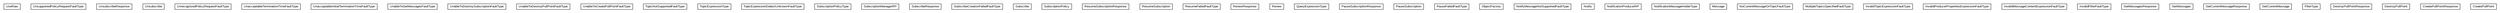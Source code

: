 #!/usr/local/bin/dot
#
# Class diagram 
# Generated by UMLGraph version R5_6-24-gf6e263 (http://www.umlgraph.org/)
#

digraph G {
	edge [fontname="arial",fontsize=10,labelfontname="arial",labelfontsize=10];
	node [fontname="arial",fontsize=10,shape=plaintext];
	nodesep=0.25;
	ranksep=0.5;
	// org.oasis_open.docs.wsn.b_2.UseRaw
	c3364 [label=<<table title="org.oasis_open.docs.wsn.b_2.UseRaw" border="0" cellborder="1" cellspacing="0" cellpadding="2" port="p" href="./UseRaw.html">
		<tr><td><table border="0" cellspacing="0" cellpadding="1">
<tr><td align="center" balign="center"> UseRaw </td></tr>
		</table></td></tr>
		</table>>, URL="./UseRaw.html", fontname="arial", fontcolor="black", fontsize=10.0];
	// org.oasis_open.docs.wsn.b_2.UnsupportedPolicyRequestFaultType
	c3365 [label=<<table title="org.oasis_open.docs.wsn.b_2.UnsupportedPolicyRequestFaultType" border="0" cellborder="1" cellspacing="0" cellpadding="2" port="p" href="./UnsupportedPolicyRequestFaultType.html">
		<tr><td><table border="0" cellspacing="0" cellpadding="1">
<tr><td align="center" balign="center"> UnsupportedPolicyRequestFaultType </td></tr>
		</table></td></tr>
		</table>>, URL="./UnsupportedPolicyRequestFaultType.html", fontname="arial", fontcolor="black", fontsize=10.0];
	// org.oasis_open.docs.wsn.b_2.UnsubscribeResponse
	c3366 [label=<<table title="org.oasis_open.docs.wsn.b_2.UnsubscribeResponse" border="0" cellborder="1" cellspacing="0" cellpadding="2" port="p" href="./UnsubscribeResponse.html">
		<tr><td><table border="0" cellspacing="0" cellpadding="1">
<tr><td align="center" balign="center"> UnsubscribeResponse </td></tr>
		</table></td></tr>
		</table>>, URL="./UnsubscribeResponse.html", fontname="arial", fontcolor="black", fontsize=10.0];
	// org.oasis_open.docs.wsn.b_2.Unsubscribe
	c3367 [label=<<table title="org.oasis_open.docs.wsn.b_2.Unsubscribe" border="0" cellborder="1" cellspacing="0" cellpadding="2" port="p" href="./Unsubscribe.html">
		<tr><td><table border="0" cellspacing="0" cellpadding="1">
<tr><td align="center" balign="center"> Unsubscribe </td></tr>
		</table></td></tr>
		</table>>, URL="./Unsubscribe.html", fontname="arial", fontcolor="black", fontsize=10.0];
	// org.oasis_open.docs.wsn.b_2.UnrecognizedPolicyRequestFaultType
	c3368 [label=<<table title="org.oasis_open.docs.wsn.b_2.UnrecognizedPolicyRequestFaultType" border="0" cellborder="1" cellspacing="0" cellpadding="2" port="p" href="./UnrecognizedPolicyRequestFaultType.html">
		<tr><td><table border="0" cellspacing="0" cellpadding="1">
<tr><td align="center" balign="center"> UnrecognizedPolicyRequestFaultType </td></tr>
		</table></td></tr>
		</table>>, URL="./UnrecognizedPolicyRequestFaultType.html", fontname="arial", fontcolor="black", fontsize=10.0];
	// org.oasis_open.docs.wsn.b_2.UnacceptableTerminationTimeFaultType
	c3369 [label=<<table title="org.oasis_open.docs.wsn.b_2.UnacceptableTerminationTimeFaultType" border="0" cellborder="1" cellspacing="0" cellpadding="2" port="p" href="./UnacceptableTerminationTimeFaultType.html">
		<tr><td><table border="0" cellspacing="0" cellpadding="1">
<tr><td align="center" balign="center"> UnacceptableTerminationTimeFaultType </td></tr>
		</table></td></tr>
		</table>>, URL="./UnacceptableTerminationTimeFaultType.html", fontname="arial", fontcolor="black", fontsize=10.0];
	// org.oasis_open.docs.wsn.b_2.UnacceptableInitialTerminationTimeFaultType
	c3370 [label=<<table title="org.oasis_open.docs.wsn.b_2.UnacceptableInitialTerminationTimeFaultType" border="0" cellborder="1" cellspacing="0" cellpadding="2" port="p" href="./UnacceptableInitialTerminationTimeFaultType.html">
		<tr><td><table border="0" cellspacing="0" cellpadding="1">
<tr><td align="center" balign="center"> UnacceptableInitialTerminationTimeFaultType </td></tr>
		</table></td></tr>
		</table>>, URL="./UnacceptableInitialTerminationTimeFaultType.html", fontname="arial", fontcolor="black", fontsize=10.0];
	// org.oasis_open.docs.wsn.b_2.UnableToGetMessagesFaultType
	c3371 [label=<<table title="org.oasis_open.docs.wsn.b_2.UnableToGetMessagesFaultType" border="0" cellborder="1" cellspacing="0" cellpadding="2" port="p" href="./UnableToGetMessagesFaultType.html">
		<tr><td><table border="0" cellspacing="0" cellpadding="1">
<tr><td align="center" balign="center"> UnableToGetMessagesFaultType </td></tr>
		</table></td></tr>
		</table>>, URL="./UnableToGetMessagesFaultType.html", fontname="arial", fontcolor="black", fontsize=10.0];
	// org.oasis_open.docs.wsn.b_2.UnableToDestroySubscriptionFaultType
	c3372 [label=<<table title="org.oasis_open.docs.wsn.b_2.UnableToDestroySubscriptionFaultType" border="0" cellborder="1" cellspacing="0" cellpadding="2" port="p" href="./UnableToDestroySubscriptionFaultType.html">
		<tr><td><table border="0" cellspacing="0" cellpadding="1">
<tr><td align="center" balign="center"> UnableToDestroySubscriptionFaultType </td></tr>
		</table></td></tr>
		</table>>, URL="./UnableToDestroySubscriptionFaultType.html", fontname="arial", fontcolor="black", fontsize=10.0];
	// org.oasis_open.docs.wsn.b_2.UnableToDestroyPullPointFaultType
	c3373 [label=<<table title="org.oasis_open.docs.wsn.b_2.UnableToDestroyPullPointFaultType" border="0" cellborder="1" cellspacing="0" cellpadding="2" port="p" href="./UnableToDestroyPullPointFaultType.html">
		<tr><td><table border="0" cellspacing="0" cellpadding="1">
<tr><td align="center" balign="center"> UnableToDestroyPullPointFaultType </td></tr>
		</table></td></tr>
		</table>>, URL="./UnableToDestroyPullPointFaultType.html", fontname="arial", fontcolor="black", fontsize=10.0];
	// org.oasis_open.docs.wsn.b_2.UnableToCreatePullPointFaultType
	c3374 [label=<<table title="org.oasis_open.docs.wsn.b_2.UnableToCreatePullPointFaultType" border="0" cellborder="1" cellspacing="0" cellpadding="2" port="p" href="./UnableToCreatePullPointFaultType.html">
		<tr><td><table border="0" cellspacing="0" cellpadding="1">
<tr><td align="center" balign="center"> UnableToCreatePullPointFaultType </td></tr>
		</table></td></tr>
		</table>>, URL="./UnableToCreatePullPointFaultType.html", fontname="arial", fontcolor="black", fontsize=10.0];
	// org.oasis_open.docs.wsn.b_2.TopicNotSupportedFaultType
	c3375 [label=<<table title="org.oasis_open.docs.wsn.b_2.TopicNotSupportedFaultType" border="0" cellborder="1" cellspacing="0" cellpadding="2" port="p" href="./TopicNotSupportedFaultType.html">
		<tr><td><table border="0" cellspacing="0" cellpadding="1">
<tr><td align="center" balign="center"> TopicNotSupportedFaultType </td></tr>
		</table></td></tr>
		</table>>, URL="./TopicNotSupportedFaultType.html", fontname="arial", fontcolor="black", fontsize=10.0];
	// org.oasis_open.docs.wsn.b_2.TopicExpressionType
	c3376 [label=<<table title="org.oasis_open.docs.wsn.b_2.TopicExpressionType" border="0" cellborder="1" cellspacing="0" cellpadding="2" port="p" href="./TopicExpressionType.html">
		<tr><td><table border="0" cellspacing="0" cellpadding="1">
<tr><td align="center" balign="center"> TopicExpressionType </td></tr>
		</table></td></tr>
		</table>>, URL="./TopicExpressionType.html", fontname="arial", fontcolor="black", fontsize=10.0];
	// org.oasis_open.docs.wsn.b_2.TopicExpressionDialectUnknownFaultType
	c3377 [label=<<table title="org.oasis_open.docs.wsn.b_2.TopicExpressionDialectUnknownFaultType" border="0" cellborder="1" cellspacing="0" cellpadding="2" port="p" href="./TopicExpressionDialectUnknownFaultType.html">
		<tr><td><table border="0" cellspacing="0" cellpadding="1">
<tr><td align="center" balign="center"> TopicExpressionDialectUnknownFaultType </td></tr>
		</table></td></tr>
		</table>>, URL="./TopicExpressionDialectUnknownFaultType.html", fontname="arial", fontcolor="black", fontsize=10.0];
	// org.oasis_open.docs.wsn.b_2.SubscriptionPolicyType
	c3378 [label=<<table title="org.oasis_open.docs.wsn.b_2.SubscriptionPolicyType" border="0" cellborder="1" cellspacing="0" cellpadding="2" port="p" href="./SubscriptionPolicyType.html">
		<tr><td><table border="0" cellspacing="0" cellpadding="1">
<tr><td align="center" balign="center"> SubscriptionPolicyType </td></tr>
		</table></td></tr>
		</table>>, URL="./SubscriptionPolicyType.html", fontname="arial", fontcolor="black", fontsize=10.0];
	// org.oasis_open.docs.wsn.b_2.SubscriptionManagerRP
	c3379 [label=<<table title="org.oasis_open.docs.wsn.b_2.SubscriptionManagerRP" border="0" cellborder="1" cellspacing="0" cellpadding="2" port="p" href="./SubscriptionManagerRP.html">
		<tr><td><table border="0" cellspacing="0" cellpadding="1">
<tr><td align="center" balign="center"> SubscriptionManagerRP </td></tr>
		</table></td></tr>
		</table>>, URL="./SubscriptionManagerRP.html", fontname="arial", fontcolor="black", fontsize=10.0];
	// org.oasis_open.docs.wsn.b_2.SubscribeResponse
	c3380 [label=<<table title="org.oasis_open.docs.wsn.b_2.SubscribeResponse" border="0" cellborder="1" cellspacing="0" cellpadding="2" port="p" href="./SubscribeResponse.html">
		<tr><td><table border="0" cellspacing="0" cellpadding="1">
<tr><td align="center" balign="center"> SubscribeResponse </td></tr>
		</table></td></tr>
		</table>>, URL="./SubscribeResponse.html", fontname="arial", fontcolor="black", fontsize=10.0];
	// org.oasis_open.docs.wsn.b_2.SubscribeCreationFailedFaultType
	c3381 [label=<<table title="org.oasis_open.docs.wsn.b_2.SubscribeCreationFailedFaultType" border="0" cellborder="1" cellspacing="0" cellpadding="2" port="p" href="./SubscribeCreationFailedFaultType.html">
		<tr><td><table border="0" cellspacing="0" cellpadding="1">
<tr><td align="center" balign="center"> SubscribeCreationFailedFaultType </td></tr>
		</table></td></tr>
		</table>>, URL="./SubscribeCreationFailedFaultType.html", fontname="arial", fontcolor="black", fontsize=10.0];
	// org.oasis_open.docs.wsn.b_2.Subscribe
	c3382 [label=<<table title="org.oasis_open.docs.wsn.b_2.Subscribe" border="0" cellborder="1" cellspacing="0" cellpadding="2" port="p" href="./Subscribe.html">
		<tr><td><table border="0" cellspacing="0" cellpadding="1">
<tr><td align="center" balign="center"> Subscribe </td></tr>
		</table></td></tr>
		</table>>, URL="./Subscribe.html", fontname="arial", fontcolor="black", fontsize=10.0];
	// org.oasis_open.docs.wsn.b_2.Subscribe.SubscriptionPolicy
	c3383 [label=<<table title="org.oasis_open.docs.wsn.b_2.Subscribe.SubscriptionPolicy" border="0" cellborder="1" cellspacing="0" cellpadding="2" port="p" href="./Subscribe.SubscriptionPolicy.html">
		<tr><td><table border="0" cellspacing="0" cellpadding="1">
<tr><td align="center" balign="center"> SubscriptionPolicy </td></tr>
		</table></td></tr>
		</table>>, URL="./Subscribe.SubscriptionPolicy.html", fontname="arial", fontcolor="black", fontsize=10.0];
	// org.oasis_open.docs.wsn.b_2.ResumeSubscriptionResponse
	c3384 [label=<<table title="org.oasis_open.docs.wsn.b_2.ResumeSubscriptionResponse" border="0" cellborder="1" cellspacing="0" cellpadding="2" port="p" href="./ResumeSubscriptionResponse.html">
		<tr><td><table border="0" cellspacing="0" cellpadding="1">
<tr><td align="center" balign="center"> ResumeSubscriptionResponse </td></tr>
		</table></td></tr>
		</table>>, URL="./ResumeSubscriptionResponse.html", fontname="arial", fontcolor="black", fontsize=10.0];
	// org.oasis_open.docs.wsn.b_2.ResumeSubscription
	c3385 [label=<<table title="org.oasis_open.docs.wsn.b_2.ResumeSubscription" border="0" cellborder="1" cellspacing="0" cellpadding="2" port="p" href="./ResumeSubscription.html">
		<tr><td><table border="0" cellspacing="0" cellpadding="1">
<tr><td align="center" balign="center"> ResumeSubscription </td></tr>
		</table></td></tr>
		</table>>, URL="./ResumeSubscription.html", fontname="arial", fontcolor="black", fontsize=10.0];
	// org.oasis_open.docs.wsn.b_2.ResumeFailedFaultType
	c3386 [label=<<table title="org.oasis_open.docs.wsn.b_2.ResumeFailedFaultType" border="0" cellborder="1" cellspacing="0" cellpadding="2" port="p" href="./ResumeFailedFaultType.html">
		<tr><td><table border="0" cellspacing="0" cellpadding="1">
<tr><td align="center" balign="center"> ResumeFailedFaultType </td></tr>
		</table></td></tr>
		</table>>, URL="./ResumeFailedFaultType.html", fontname="arial", fontcolor="black", fontsize=10.0];
	// org.oasis_open.docs.wsn.b_2.RenewResponse
	c3387 [label=<<table title="org.oasis_open.docs.wsn.b_2.RenewResponse" border="0" cellborder="1" cellspacing="0" cellpadding="2" port="p" href="./RenewResponse.html">
		<tr><td><table border="0" cellspacing="0" cellpadding="1">
<tr><td align="center" balign="center"> RenewResponse </td></tr>
		</table></td></tr>
		</table>>, URL="./RenewResponse.html", fontname="arial", fontcolor="black", fontsize=10.0];
	// org.oasis_open.docs.wsn.b_2.Renew
	c3388 [label=<<table title="org.oasis_open.docs.wsn.b_2.Renew" border="0" cellborder="1" cellspacing="0" cellpadding="2" port="p" href="./Renew.html">
		<tr><td><table border="0" cellspacing="0" cellpadding="1">
<tr><td align="center" balign="center"> Renew </td></tr>
		</table></td></tr>
		</table>>, URL="./Renew.html", fontname="arial", fontcolor="black", fontsize=10.0];
	// org.oasis_open.docs.wsn.b_2.QueryExpressionType
	c3389 [label=<<table title="org.oasis_open.docs.wsn.b_2.QueryExpressionType" border="0" cellborder="1" cellspacing="0" cellpadding="2" port="p" href="./QueryExpressionType.html">
		<tr><td><table border="0" cellspacing="0" cellpadding="1">
<tr><td align="center" balign="center"> QueryExpressionType </td></tr>
		</table></td></tr>
		</table>>, URL="./QueryExpressionType.html", fontname="arial", fontcolor="black", fontsize=10.0];
	// org.oasis_open.docs.wsn.b_2.PauseSubscriptionResponse
	c3390 [label=<<table title="org.oasis_open.docs.wsn.b_2.PauseSubscriptionResponse" border="0" cellborder="1" cellspacing="0" cellpadding="2" port="p" href="./PauseSubscriptionResponse.html">
		<tr><td><table border="0" cellspacing="0" cellpadding="1">
<tr><td align="center" balign="center"> PauseSubscriptionResponse </td></tr>
		</table></td></tr>
		</table>>, URL="./PauseSubscriptionResponse.html", fontname="arial", fontcolor="black", fontsize=10.0];
	// org.oasis_open.docs.wsn.b_2.PauseSubscription
	c3391 [label=<<table title="org.oasis_open.docs.wsn.b_2.PauseSubscription" border="0" cellborder="1" cellspacing="0" cellpadding="2" port="p" href="./PauseSubscription.html">
		<tr><td><table border="0" cellspacing="0" cellpadding="1">
<tr><td align="center" balign="center"> PauseSubscription </td></tr>
		</table></td></tr>
		</table>>, URL="./PauseSubscription.html", fontname="arial", fontcolor="black", fontsize=10.0];
	// org.oasis_open.docs.wsn.b_2.PauseFailedFaultType
	c3392 [label=<<table title="org.oasis_open.docs.wsn.b_2.PauseFailedFaultType" border="0" cellborder="1" cellspacing="0" cellpadding="2" port="p" href="./PauseFailedFaultType.html">
		<tr><td><table border="0" cellspacing="0" cellpadding="1">
<tr><td align="center" balign="center"> PauseFailedFaultType </td></tr>
		</table></td></tr>
		</table>>, URL="./PauseFailedFaultType.html", fontname="arial", fontcolor="black", fontsize=10.0];
	// org.oasis_open.docs.wsn.b_2.ObjectFactory
	c3393 [label=<<table title="org.oasis_open.docs.wsn.b_2.ObjectFactory" border="0" cellborder="1" cellspacing="0" cellpadding="2" port="p" href="./ObjectFactory.html">
		<tr><td><table border="0" cellspacing="0" cellpadding="1">
<tr><td align="center" balign="center"> ObjectFactory </td></tr>
		</table></td></tr>
		</table>>, URL="./ObjectFactory.html", fontname="arial", fontcolor="black", fontsize=10.0];
	// org.oasis_open.docs.wsn.b_2.NotifyMessageNotSupportedFaultType
	c3394 [label=<<table title="org.oasis_open.docs.wsn.b_2.NotifyMessageNotSupportedFaultType" border="0" cellborder="1" cellspacing="0" cellpadding="2" port="p" href="./NotifyMessageNotSupportedFaultType.html">
		<tr><td><table border="0" cellspacing="0" cellpadding="1">
<tr><td align="center" balign="center"> NotifyMessageNotSupportedFaultType </td></tr>
		</table></td></tr>
		</table>>, URL="./NotifyMessageNotSupportedFaultType.html", fontname="arial", fontcolor="black", fontsize=10.0];
	// org.oasis_open.docs.wsn.b_2.Notify
	c3395 [label=<<table title="org.oasis_open.docs.wsn.b_2.Notify" border="0" cellborder="1" cellspacing="0" cellpadding="2" port="p" href="./Notify.html">
		<tr><td><table border="0" cellspacing="0" cellpadding="1">
<tr><td align="center" balign="center"> Notify </td></tr>
		</table></td></tr>
		</table>>, URL="./Notify.html", fontname="arial", fontcolor="black", fontsize=10.0];
	// org.oasis_open.docs.wsn.b_2.NotificationProducerRP
	c3396 [label=<<table title="org.oasis_open.docs.wsn.b_2.NotificationProducerRP" border="0" cellborder="1" cellspacing="0" cellpadding="2" port="p" href="./NotificationProducerRP.html">
		<tr><td><table border="0" cellspacing="0" cellpadding="1">
<tr><td align="center" balign="center"> NotificationProducerRP </td></tr>
		</table></td></tr>
		</table>>, URL="./NotificationProducerRP.html", fontname="arial", fontcolor="black", fontsize=10.0];
	// org.oasis_open.docs.wsn.b_2.NotificationMessageHolderType
	c3397 [label=<<table title="org.oasis_open.docs.wsn.b_2.NotificationMessageHolderType" border="0" cellborder="1" cellspacing="0" cellpadding="2" port="p" href="./NotificationMessageHolderType.html">
		<tr><td><table border="0" cellspacing="0" cellpadding="1">
<tr><td align="center" balign="center"> NotificationMessageHolderType </td></tr>
		</table></td></tr>
		</table>>, URL="./NotificationMessageHolderType.html", fontname="arial", fontcolor="black", fontsize=10.0];
	// org.oasis_open.docs.wsn.b_2.NotificationMessageHolderType.Message
	c3398 [label=<<table title="org.oasis_open.docs.wsn.b_2.NotificationMessageHolderType.Message" border="0" cellborder="1" cellspacing="0" cellpadding="2" port="p" href="./NotificationMessageHolderType.Message.html">
		<tr><td><table border="0" cellspacing="0" cellpadding="1">
<tr><td align="center" balign="center"> Message </td></tr>
		</table></td></tr>
		</table>>, URL="./NotificationMessageHolderType.Message.html", fontname="arial", fontcolor="black", fontsize=10.0];
	// org.oasis_open.docs.wsn.b_2.NoCurrentMessageOnTopicFaultType
	c3399 [label=<<table title="org.oasis_open.docs.wsn.b_2.NoCurrentMessageOnTopicFaultType" border="0" cellborder="1" cellspacing="0" cellpadding="2" port="p" href="./NoCurrentMessageOnTopicFaultType.html">
		<tr><td><table border="0" cellspacing="0" cellpadding="1">
<tr><td align="center" balign="center"> NoCurrentMessageOnTopicFaultType </td></tr>
		</table></td></tr>
		</table>>, URL="./NoCurrentMessageOnTopicFaultType.html", fontname="arial", fontcolor="black", fontsize=10.0];
	// org.oasis_open.docs.wsn.b_2.MultipleTopicsSpecifiedFaultType
	c3400 [label=<<table title="org.oasis_open.docs.wsn.b_2.MultipleTopicsSpecifiedFaultType" border="0" cellborder="1" cellspacing="0" cellpadding="2" port="p" href="./MultipleTopicsSpecifiedFaultType.html">
		<tr><td><table border="0" cellspacing="0" cellpadding="1">
<tr><td align="center" balign="center"> MultipleTopicsSpecifiedFaultType </td></tr>
		</table></td></tr>
		</table>>, URL="./MultipleTopicsSpecifiedFaultType.html", fontname="arial", fontcolor="black", fontsize=10.0];
	// org.oasis_open.docs.wsn.b_2.InvalidTopicExpressionFaultType
	c3401 [label=<<table title="org.oasis_open.docs.wsn.b_2.InvalidTopicExpressionFaultType" border="0" cellborder="1" cellspacing="0" cellpadding="2" port="p" href="./InvalidTopicExpressionFaultType.html">
		<tr><td><table border="0" cellspacing="0" cellpadding="1">
<tr><td align="center" balign="center"> InvalidTopicExpressionFaultType </td></tr>
		</table></td></tr>
		</table>>, URL="./InvalidTopicExpressionFaultType.html", fontname="arial", fontcolor="black", fontsize=10.0];
	// org.oasis_open.docs.wsn.b_2.InvalidProducerPropertiesExpressionFaultType
	c3402 [label=<<table title="org.oasis_open.docs.wsn.b_2.InvalidProducerPropertiesExpressionFaultType" border="0" cellborder="1" cellspacing="0" cellpadding="2" port="p" href="./InvalidProducerPropertiesExpressionFaultType.html">
		<tr><td><table border="0" cellspacing="0" cellpadding="1">
<tr><td align="center" balign="center"> InvalidProducerPropertiesExpressionFaultType </td></tr>
		</table></td></tr>
		</table>>, URL="./InvalidProducerPropertiesExpressionFaultType.html", fontname="arial", fontcolor="black", fontsize=10.0];
	// org.oasis_open.docs.wsn.b_2.InvalidMessageContentExpressionFaultType
	c3403 [label=<<table title="org.oasis_open.docs.wsn.b_2.InvalidMessageContentExpressionFaultType" border="0" cellborder="1" cellspacing="0" cellpadding="2" port="p" href="./InvalidMessageContentExpressionFaultType.html">
		<tr><td><table border="0" cellspacing="0" cellpadding="1">
<tr><td align="center" balign="center"> InvalidMessageContentExpressionFaultType </td></tr>
		</table></td></tr>
		</table>>, URL="./InvalidMessageContentExpressionFaultType.html", fontname="arial", fontcolor="black", fontsize=10.0];
	// org.oasis_open.docs.wsn.b_2.InvalidFilterFaultType
	c3404 [label=<<table title="org.oasis_open.docs.wsn.b_2.InvalidFilterFaultType" border="0" cellborder="1" cellspacing="0" cellpadding="2" port="p" href="./InvalidFilterFaultType.html">
		<tr><td><table border="0" cellspacing="0" cellpadding="1">
<tr><td align="center" balign="center"> InvalidFilterFaultType </td></tr>
		</table></td></tr>
		</table>>, URL="./InvalidFilterFaultType.html", fontname="arial", fontcolor="black", fontsize=10.0];
	// org.oasis_open.docs.wsn.b_2.GetMessagesResponse
	c3405 [label=<<table title="org.oasis_open.docs.wsn.b_2.GetMessagesResponse" border="0" cellborder="1" cellspacing="0" cellpadding="2" port="p" href="./GetMessagesResponse.html">
		<tr><td><table border="0" cellspacing="0" cellpadding="1">
<tr><td align="center" balign="center"> GetMessagesResponse </td></tr>
		</table></td></tr>
		</table>>, URL="./GetMessagesResponse.html", fontname="arial", fontcolor="black", fontsize=10.0];
	// org.oasis_open.docs.wsn.b_2.GetMessages
	c3406 [label=<<table title="org.oasis_open.docs.wsn.b_2.GetMessages" border="0" cellborder="1" cellspacing="0" cellpadding="2" port="p" href="./GetMessages.html">
		<tr><td><table border="0" cellspacing="0" cellpadding="1">
<tr><td align="center" balign="center"> GetMessages </td></tr>
		</table></td></tr>
		</table>>, URL="./GetMessages.html", fontname="arial", fontcolor="black", fontsize=10.0];
	// org.oasis_open.docs.wsn.b_2.GetCurrentMessageResponse
	c3407 [label=<<table title="org.oasis_open.docs.wsn.b_2.GetCurrentMessageResponse" border="0" cellborder="1" cellspacing="0" cellpadding="2" port="p" href="./GetCurrentMessageResponse.html">
		<tr><td><table border="0" cellspacing="0" cellpadding="1">
<tr><td align="center" balign="center"> GetCurrentMessageResponse </td></tr>
		</table></td></tr>
		</table>>, URL="./GetCurrentMessageResponse.html", fontname="arial", fontcolor="black", fontsize=10.0];
	// org.oasis_open.docs.wsn.b_2.GetCurrentMessage
	c3408 [label=<<table title="org.oasis_open.docs.wsn.b_2.GetCurrentMessage" border="0" cellborder="1" cellspacing="0" cellpadding="2" port="p" href="./GetCurrentMessage.html">
		<tr><td><table border="0" cellspacing="0" cellpadding="1">
<tr><td align="center" balign="center"> GetCurrentMessage </td></tr>
		</table></td></tr>
		</table>>, URL="./GetCurrentMessage.html", fontname="arial", fontcolor="black", fontsize=10.0];
	// org.oasis_open.docs.wsn.b_2.FilterType
	c3409 [label=<<table title="org.oasis_open.docs.wsn.b_2.FilterType" border="0" cellborder="1" cellspacing="0" cellpadding="2" port="p" href="./FilterType.html">
		<tr><td><table border="0" cellspacing="0" cellpadding="1">
<tr><td align="center" balign="center"> FilterType </td></tr>
		</table></td></tr>
		</table>>, URL="./FilterType.html", fontname="arial", fontcolor="black", fontsize=10.0];
	// org.oasis_open.docs.wsn.b_2.DestroyPullPointResponse
	c3410 [label=<<table title="org.oasis_open.docs.wsn.b_2.DestroyPullPointResponse" border="0" cellborder="1" cellspacing="0" cellpadding="2" port="p" href="./DestroyPullPointResponse.html">
		<tr><td><table border="0" cellspacing="0" cellpadding="1">
<tr><td align="center" balign="center"> DestroyPullPointResponse </td></tr>
		</table></td></tr>
		</table>>, URL="./DestroyPullPointResponse.html", fontname="arial", fontcolor="black", fontsize=10.0];
	// org.oasis_open.docs.wsn.b_2.DestroyPullPoint
	c3411 [label=<<table title="org.oasis_open.docs.wsn.b_2.DestroyPullPoint" border="0" cellborder="1" cellspacing="0" cellpadding="2" port="p" href="./DestroyPullPoint.html">
		<tr><td><table border="0" cellspacing="0" cellpadding="1">
<tr><td align="center" balign="center"> DestroyPullPoint </td></tr>
		</table></td></tr>
		</table>>, URL="./DestroyPullPoint.html", fontname="arial", fontcolor="black", fontsize=10.0];
	// org.oasis_open.docs.wsn.b_2.CreatePullPointResponse
	c3412 [label=<<table title="org.oasis_open.docs.wsn.b_2.CreatePullPointResponse" border="0" cellborder="1" cellspacing="0" cellpadding="2" port="p" href="./CreatePullPointResponse.html">
		<tr><td><table border="0" cellspacing="0" cellpadding="1">
<tr><td align="center" balign="center"> CreatePullPointResponse </td></tr>
		</table></td></tr>
		</table>>, URL="./CreatePullPointResponse.html", fontname="arial", fontcolor="black", fontsize=10.0];
	// org.oasis_open.docs.wsn.b_2.CreatePullPoint
	c3413 [label=<<table title="org.oasis_open.docs.wsn.b_2.CreatePullPoint" border="0" cellborder="1" cellspacing="0" cellpadding="2" port="p" href="./CreatePullPoint.html">
		<tr><td><table border="0" cellspacing="0" cellpadding="1">
<tr><td align="center" balign="center"> CreatePullPoint </td></tr>
		</table></td></tr>
		</table>>, URL="./CreatePullPoint.html", fontname="arial", fontcolor="black", fontsize=10.0];
}

